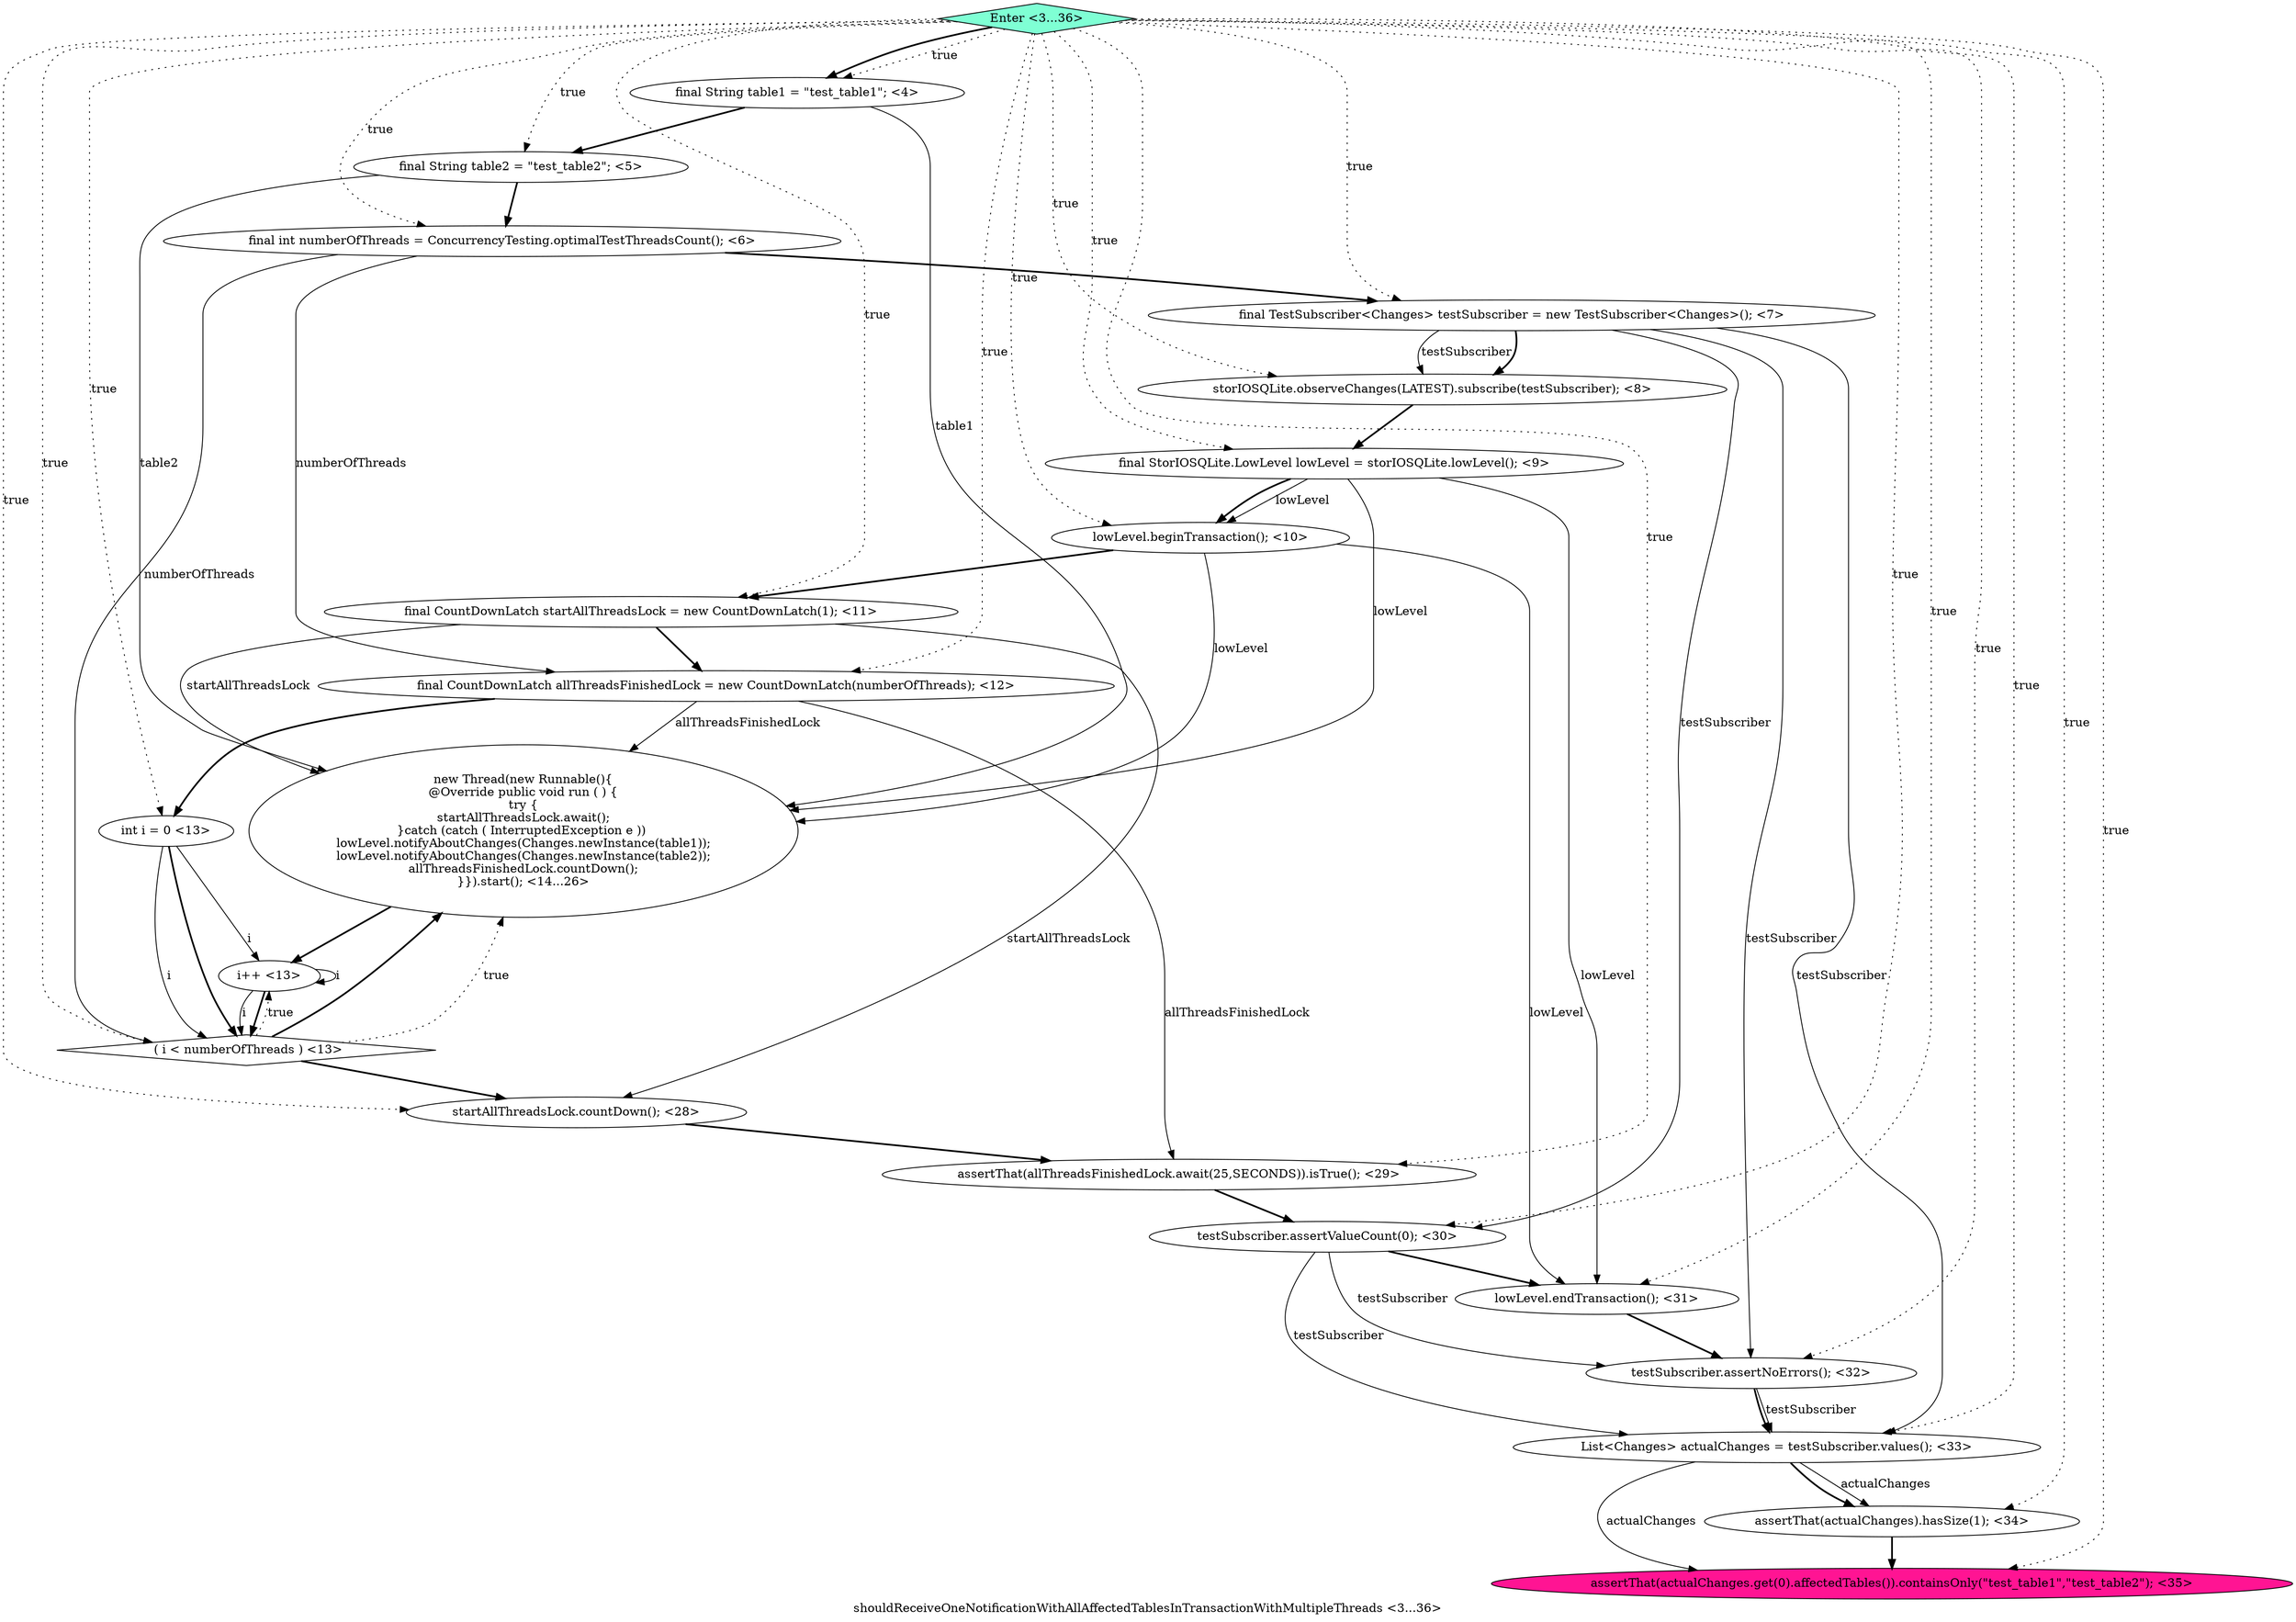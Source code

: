 digraph PDG {
label = "shouldReceiveOneNotificationWithAllAffectedTablesInTransactionWithMultipleThreads <3...36>";
0.16 [style = filled, label = "lowLevel.endTransaction(); <31>", fillcolor = white, shape = ellipse];
0.18 [style = filled, label = "List<Changes> actualChanges = testSubscriber.values(); <33>", fillcolor = white, shape = ellipse];
0.6 [style = filled, label = "lowLevel.beginTransaction(); <10>", fillcolor = white, shape = ellipse];
0.11 [style = filled, label = "i++ <13>", fillcolor = white, shape = ellipse];
0.13 [style = filled, label = "startAllThreadsLock.countDown(); <28>", fillcolor = white, shape = ellipse];
0.0 [style = filled, label = "final String table1 = \"test_table1\"; <4>", fillcolor = white, shape = ellipse];
0.15 [style = filled, label = "testSubscriber.assertValueCount(0); <30>", fillcolor = white, shape = ellipse];
0.3 [style = filled, label = "final TestSubscriber<Changes> testSubscriber = new TestSubscriber<Changes>(); <7>", fillcolor = white, shape = ellipse];
0.21 [style = filled, label = "Enter <3...36>", fillcolor = aquamarine, shape = diamond];
0.9 [style = filled, label = "int i = 0 <13>", fillcolor = white, shape = ellipse];
0.1 [style = filled, label = "final String table2 = \"test_table2\"; <5>", fillcolor = white, shape = ellipse];
0.12 [style = filled, label = "new Thread(new Runnable(){
@Override public void run ( ) {
try {
startAllThreadsLock.await();
}catch (catch ( InterruptedException e )) 
lowLevel.notifyAboutChanges(Changes.newInstance(table1));
lowLevel.notifyAboutChanges(Changes.newInstance(table2));
allThreadsFinishedLock.countDown();
}}).start(); <14...26>", fillcolor = white, shape = ellipse];
0.7 [style = filled, label = "final CountDownLatch startAllThreadsLock = new CountDownLatch(1); <11>", fillcolor = white, shape = ellipse];
0.5 [style = filled, label = "final StorIOSQLite.LowLevel lowLevel = storIOSQLite.lowLevel(); <9>", fillcolor = white, shape = ellipse];
0.20 [style = filled, label = "assertThat(actualChanges.get(0).affectedTables()).containsOnly(\"test_table1\",\"test_table2\"); <35>", fillcolor = deeppink, shape = ellipse];
0.10 [style = filled, label = " ( i < numberOfThreads ) <13>", fillcolor = white, shape = diamond];
0.17 [style = filled, label = "testSubscriber.assertNoErrors(); <32>", fillcolor = white, shape = ellipse];
0.19 [style = filled, label = "assertThat(actualChanges).hasSize(1); <34>", fillcolor = white, shape = ellipse];
0.4 [style = filled, label = "storIOSQLite.observeChanges(LATEST).subscribe(testSubscriber); <8>", fillcolor = white, shape = ellipse];
0.2 [style = filled, label = "final int numberOfThreads = ConcurrencyTesting.optimalTestThreadsCount(); <6>", fillcolor = white, shape = ellipse];
0.8 [style = filled, label = "final CountDownLatch allThreadsFinishedLock = new CountDownLatch(numberOfThreads); <12>", fillcolor = white, shape = ellipse];
0.14 [style = filled, label = "assertThat(allThreadsFinishedLock.await(25,SECONDS)).isTrue(); <29>", fillcolor = white, shape = ellipse];
0.0 -> 0.1 [style = bold, label=""];
0.0 -> 0.12 [style = solid, label="table1"];
0.1 -> 0.2 [style = bold, label=""];
0.1 -> 0.12 [style = solid, label="table2"];
0.2 -> 0.3 [style = bold, label=""];
0.2 -> 0.8 [style = solid, label="numberOfThreads"];
0.2 -> 0.10 [style = solid, label="numberOfThreads"];
0.3 -> 0.4 [style = solid, label="testSubscriber"];
0.3 -> 0.4 [style = bold, label=""];
0.3 -> 0.15 [style = solid, label="testSubscriber"];
0.3 -> 0.17 [style = solid, label="testSubscriber"];
0.3 -> 0.18 [style = solid, label="testSubscriber"];
0.4 -> 0.5 [style = bold, label=""];
0.5 -> 0.6 [style = solid, label="lowLevel"];
0.5 -> 0.6 [style = bold, label=""];
0.5 -> 0.12 [style = solid, label="lowLevel"];
0.5 -> 0.16 [style = solid, label="lowLevel"];
0.6 -> 0.7 [style = bold, label=""];
0.6 -> 0.12 [style = solid, label="lowLevel"];
0.6 -> 0.16 [style = solid, label="lowLevel"];
0.7 -> 0.8 [style = bold, label=""];
0.7 -> 0.12 [style = solid, label="startAllThreadsLock"];
0.7 -> 0.13 [style = solid, label="startAllThreadsLock"];
0.8 -> 0.9 [style = bold, label=""];
0.8 -> 0.12 [style = solid, label="allThreadsFinishedLock"];
0.8 -> 0.14 [style = solid, label="allThreadsFinishedLock"];
0.9 -> 0.10 [style = solid, label="i"];
0.9 -> 0.10 [style = bold, label=""];
0.9 -> 0.11 [style = solid, label="i"];
0.10 -> 0.11 [style = dotted, label="true"];
0.10 -> 0.12 [style = dotted, label="true"];
0.10 -> 0.12 [style = bold, label=""];
0.10 -> 0.13 [style = bold, label=""];
0.11 -> 0.10 [style = solid, label="i"];
0.11 -> 0.10 [style = bold, label=""];
0.11 -> 0.11 [style = solid, label="i"];
0.12 -> 0.11 [style = bold, label=""];
0.13 -> 0.14 [style = bold, label=""];
0.14 -> 0.15 [style = bold, label=""];
0.15 -> 0.16 [style = bold, label=""];
0.15 -> 0.17 [style = solid, label="testSubscriber"];
0.15 -> 0.18 [style = solid, label="testSubscriber"];
0.16 -> 0.17 [style = bold, label=""];
0.17 -> 0.18 [style = solid, label="testSubscriber"];
0.17 -> 0.18 [style = bold, label=""];
0.18 -> 0.19 [style = solid, label="actualChanges"];
0.18 -> 0.19 [style = bold, label=""];
0.18 -> 0.20 [style = solid, label="actualChanges"];
0.19 -> 0.20 [style = bold, label=""];
0.21 -> 0.0 [style = dotted, label="true"];
0.21 -> 0.0 [style = bold, label=""];
0.21 -> 0.1 [style = dotted, label="true"];
0.21 -> 0.2 [style = dotted, label="true"];
0.21 -> 0.3 [style = dotted, label="true"];
0.21 -> 0.4 [style = dotted, label="true"];
0.21 -> 0.5 [style = dotted, label="true"];
0.21 -> 0.6 [style = dotted, label="true"];
0.21 -> 0.7 [style = dotted, label="true"];
0.21 -> 0.8 [style = dotted, label="true"];
0.21 -> 0.9 [style = dotted, label="true"];
0.21 -> 0.10 [style = dotted, label="true"];
0.21 -> 0.13 [style = dotted, label="true"];
0.21 -> 0.14 [style = dotted, label="true"];
0.21 -> 0.15 [style = dotted, label="true"];
0.21 -> 0.16 [style = dotted, label="true"];
0.21 -> 0.17 [style = dotted, label="true"];
0.21 -> 0.18 [style = dotted, label="true"];
0.21 -> 0.19 [style = dotted, label="true"];
0.21 -> 0.20 [style = dotted, label="true"];
}
